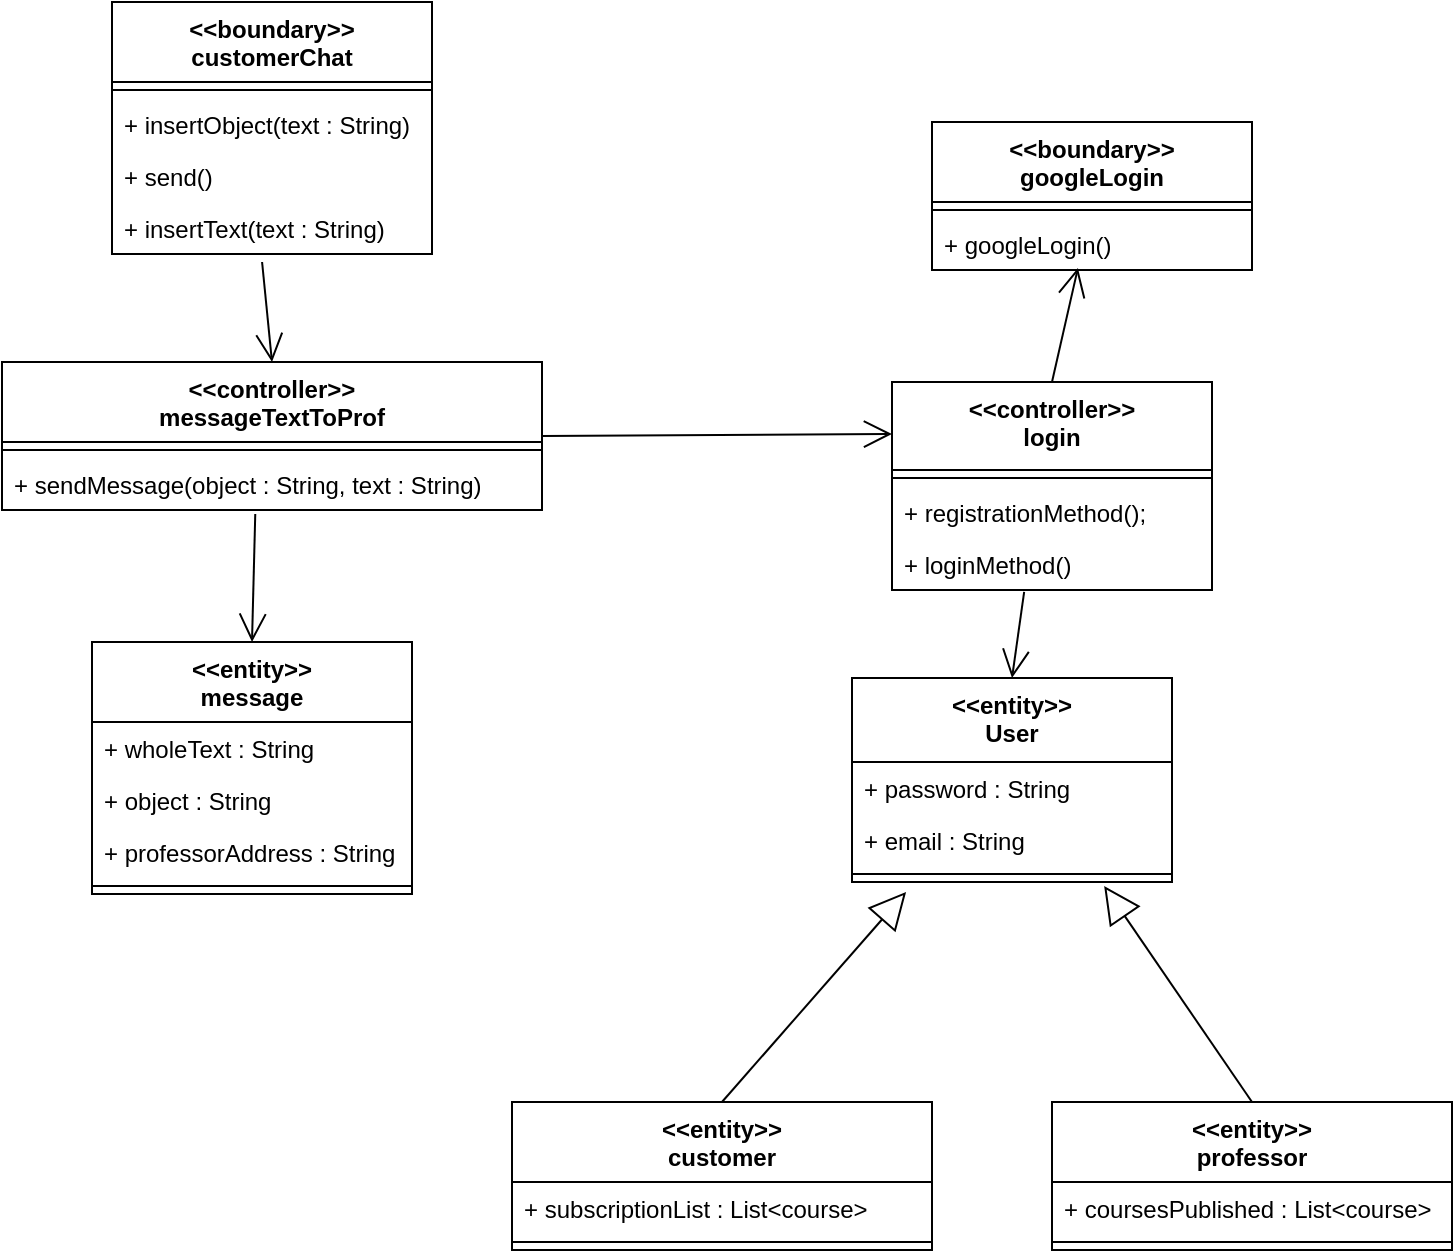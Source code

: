 <mxfile version="22.0.2" type="device">
  <diagram name="Page-1" id="FhFNv42Y0BnzfEH5ukr2">
    <mxGraphModel dx="1141" dy="579" grid="1" gridSize="10" guides="1" tooltips="1" connect="1" arrows="1" fold="1" page="1" pageScale="1" pageWidth="850" pageHeight="1100" math="0" shadow="0">
      <root>
        <mxCell id="0" />
        <mxCell id="1" parent="0" />
        <mxCell id="viTBt2SiWbpSJIQDnTSr-1" value="&amp;lt;&amp;lt;controller&amp;gt;&amp;gt;&lt;br&gt;messageTextToProf" style="swimlane;fontStyle=1;align=center;verticalAlign=top;childLayout=stackLayout;horizontal=1;startSize=40;horizontalStack=0;resizeParent=1;resizeParentMax=0;resizeLast=0;collapsible=1;marginBottom=0;whiteSpace=wrap;html=1;" parent="1" vertex="1">
          <mxGeometry x="75" y="240" width="270" height="74" as="geometry" />
        </mxCell>
        <mxCell id="viTBt2SiWbpSJIQDnTSr-3" value="" style="line;strokeWidth=1;fillColor=none;align=left;verticalAlign=middle;spacingTop=-1;spacingLeft=3;spacingRight=3;rotatable=0;labelPosition=right;points=[];portConstraint=eastwest;strokeColor=inherit;" parent="viTBt2SiWbpSJIQDnTSr-1" vertex="1">
          <mxGeometry y="40" width="270" height="8" as="geometry" />
        </mxCell>
        <mxCell id="viTBt2SiWbpSJIQDnTSr-4" value="+ sendMessage(object : String, text : String)" style="text;strokeColor=none;fillColor=none;align=left;verticalAlign=top;spacingLeft=4;spacingRight=4;overflow=hidden;rotatable=0;points=[[0,0.5],[1,0.5]];portConstraint=eastwest;whiteSpace=wrap;html=1;" parent="viTBt2SiWbpSJIQDnTSr-1" vertex="1">
          <mxGeometry y="48" width="270" height="26" as="geometry" />
        </mxCell>
        <mxCell id="viTBt2SiWbpSJIQDnTSr-5" value="&amp;lt;&amp;lt;boundary&amp;gt;&amp;gt;&lt;br&gt;customerChat&lt;br&gt;" style="swimlane;fontStyle=1;align=center;verticalAlign=top;childLayout=stackLayout;horizontal=1;startSize=40;horizontalStack=0;resizeParent=1;resizeParentMax=0;resizeLast=0;collapsible=1;marginBottom=0;whiteSpace=wrap;html=1;" parent="1" vertex="1">
          <mxGeometry x="130" y="60" width="160" height="126" as="geometry" />
        </mxCell>
        <mxCell id="viTBt2SiWbpSJIQDnTSr-7" value="" style="line;strokeWidth=1;fillColor=none;align=left;verticalAlign=middle;spacingTop=-1;spacingLeft=3;spacingRight=3;rotatable=0;labelPosition=right;points=[];portConstraint=eastwest;strokeColor=inherit;" parent="viTBt2SiWbpSJIQDnTSr-5" vertex="1">
          <mxGeometry y="40" width="160" height="8" as="geometry" />
        </mxCell>
        <mxCell id="viTBt2SiWbpSJIQDnTSr-27" value="+ insertObject(text : String)" style="text;strokeColor=none;fillColor=none;align=left;verticalAlign=top;spacingLeft=4;spacingRight=4;overflow=hidden;rotatable=0;points=[[0,0.5],[1,0.5]];portConstraint=eastwest;whiteSpace=wrap;html=1;" parent="viTBt2SiWbpSJIQDnTSr-5" vertex="1">
          <mxGeometry y="48" width="160" height="26" as="geometry" />
        </mxCell>
        <mxCell id="viTBt2SiWbpSJIQDnTSr-28" value="+ send()" style="text;strokeColor=none;fillColor=none;align=left;verticalAlign=top;spacingLeft=4;spacingRight=4;overflow=hidden;rotatable=0;points=[[0,0.5],[1,0.5]];portConstraint=eastwest;whiteSpace=wrap;html=1;" parent="viTBt2SiWbpSJIQDnTSr-5" vertex="1">
          <mxGeometry y="74" width="160" height="26" as="geometry" />
        </mxCell>
        <mxCell id="viTBt2SiWbpSJIQDnTSr-6" value="+ insertText(text : String)" style="text;strokeColor=none;fillColor=none;align=left;verticalAlign=top;spacingLeft=4;spacingRight=4;overflow=hidden;rotatable=0;points=[[0,0.5],[1,0.5]];portConstraint=eastwest;whiteSpace=wrap;html=1;" parent="viTBt2SiWbpSJIQDnTSr-5" vertex="1">
          <mxGeometry y="100" width="160" height="26" as="geometry" />
        </mxCell>
        <mxCell id="viTBt2SiWbpSJIQDnTSr-17" value="&amp;lt;&amp;lt;entity&amp;gt;&amp;gt;&lt;br&gt;message" style="swimlane;fontStyle=1;align=center;verticalAlign=top;childLayout=stackLayout;horizontal=1;startSize=40;horizontalStack=0;resizeParent=1;resizeParentMax=0;resizeLast=0;collapsible=1;marginBottom=0;whiteSpace=wrap;html=1;" parent="1" vertex="1">
          <mxGeometry x="120" y="380" width="160" height="126" as="geometry" />
        </mxCell>
        <mxCell id="viTBt2SiWbpSJIQDnTSr-18" value="+ wholeText : String" style="text;strokeColor=none;fillColor=none;align=left;verticalAlign=top;spacingLeft=4;spacingRight=4;overflow=hidden;rotatable=0;points=[[0,0.5],[1,0.5]];portConstraint=eastwest;whiteSpace=wrap;html=1;" parent="viTBt2SiWbpSJIQDnTSr-17" vertex="1">
          <mxGeometry y="40" width="160" height="26" as="geometry" />
        </mxCell>
        <mxCell id="viTBt2SiWbpSJIQDnTSr-26" value="+ object : String" style="text;strokeColor=none;fillColor=none;align=left;verticalAlign=top;spacingLeft=4;spacingRight=4;overflow=hidden;rotatable=0;points=[[0,0.5],[1,0.5]];portConstraint=eastwest;whiteSpace=wrap;html=1;" parent="viTBt2SiWbpSJIQDnTSr-17" vertex="1">
          <mxGeometry y="66" width="160" height="26" as="geometry" />
        </mxCell>
        <mxCell id="viTBt2SiWbpSJIQDnTSr-23" value="+ professorAddress : String" style="text;strokeColor=none;fillColor=none;align=left;verticalAlign=top;spacingLeft=4;spacingRight=4;overflow=hidden;rotatable=0;points=[[0,0.5],[1,0.5]];portConstraint=eastwest;whiteSpace=wrap;html=1;" parent="viTBt2SiWbpSJIQDnTSr-17" vertex="1">
          <mxGeometry y="92" width="160" height="26" as="geometry" />
        </mxCell>
        <mxCell id="viTBt2SiWbpSJIQDnTSr-19" value="" style="line;strokeWidth=1;fillColor=none;align=left;verticalAlign=middle;spacingTop=-1;spacingLeft=3;spacingRight=3;rotatable=0;labelPosition=right;points=[];portConstraint=eastwest;strokeColor=inherit;" parent="viTBt2SiWbpSJIQDnTSr-17" vertex="1">
          <mxGeometry y="118" width="160" height="8" as="geometry" />
        </mxCell>
        <mxCell id="viTBt2SiWbpSJIQDnTSr-21" value="" style="endArrow=open;endFill=1;endSize=12;html=1;rounded=0;entryX=0.5;entryY=0;entryDx=0;entryDy=0;exitX=0.469;exitY=1.154;exitDx=0;exitDy=0;exitPerimeter=0;" parent="1" source="viTBt2SiWbpSJIQDnTSr-6" target="viTBt2SiWbpSJIQDnTSr-1" edge="1">
          <mxGeometry width="160" relative="1" as="geometry">
            <mxPoint x="200" y="190" as="sourcePoint" />
            <mxPoint x="540" y="290" as="targetPoint" />
          </mxGeometry>
        </mxCell>
        <mxCell id="viTBt2SiWbpSJIQDnTSr-22" value="" style="endArrow=open;endFill=1;endSize=12;html=1;rounded=0;exitX=0.469;exitY=1.077;exitDx=0;exitDy=0;exitPerimeter=0;entryX=0.5;entryY=0;entryDx=0;entryDy=0;" parent="1" source="viTBt2SiWbpSJIQDnTSr-4" target="viTBt2SiWbpSJIQDnTSr-17" edge="1">
          <mxGeometry width="160" relative="1" as="geometry">
            <mxPoint x="200" y="550" as="sourcePoint" />
            <mxPoint x="360" y="550" as="targetPoint" />
          </mxGeometry>
        </mxCell>
        <mxCell id="viTBt2SiWbpSJIQDnTSr-29" value="&amp;lt;&amp;lt;controller&amp;gt;&amp;gt;&lt;br&gt;login" style="swimlane;fontStyle=1;align=center;verticalAlign=top;childLayout=stackLayout;horizontal=1;startSize=44;horizontalStack=0;resizeParent=1;resizeParentMax=0;resizeLast=0;collapsible=1;marginBottom=0;whiteSpace=wrap;html=1;" parent="1" vertex="1">
          <mxGeometry x="520" y="250" width="160" height="104" as="geometry" />
        </mxCell>
        <mxCell id="viTBt2SiWbpSJIQDnTSr-31" value="" style="line;strokeWidth=1;fillColor=none;align=left;verticalAlign=middle;spacingTop=-1;spacingLeft=3;spacingRight=3;rotatable=0;labelPosition=right;points=[];portConstraint=eastwest;strokeColor=inherit;" parent="viTBt2SiWbpSJIQDnTSr-29" vertex="1">
          <mxGeometry y="44" width="160" height="8" as="geometry" />
        </mxCell>
        <mxCell id="viTBt2SiWbpSJIQDnTSr-54" value="+ registrationMethod();" style="text;strokeColor=none;fillColor=none;align=left;verticalAlign=top;spacingLeft=4;spacingRight=4;overflow=hidden;rotatable=0;points=[[0,0.5],[1,0.5]];portConstraint=eastwest;whiteSpace=wrap;html=1;" parent="viTBt2SiWbpSJIQDnTSr-29" vertex="1">
          <mxGeometry y="52" width="160" height="26" as="geometry" />
        </mxCell>
        <mxCell id="viTBt2SiWbpSJIQDnTSr-32" value="+ loginMethod()" style="text;strokeColor=none;fillColor=none;align=left;verticalAlign=top;spacingLeft=4;spacingRight=4;overflow=hidden;rotatable=0;points=[[0,0.5],[1,0.5]];portConstraint=eastwest;whiteSpace=wrap;html=1;" parent="viTBt2SiWbpSJIQDnTSr-29" vertex="1">
          <mxGeometry y="78" width="160" height="26" as="geometry" />
        </mxCell>
        <mxCell id="viTBt2SiWbpSJIQDnTSr-33" value="&amp;lt;&amp;lt;boundary&amp;gt;&amp;gt;&lt;br&gt;googleLogin" style="swimlane;fontStyle=1;align=center;verticalAlign=top;childLayout=stackLayout;horizontal=1;startSize=40;horizontalStack=0;resizeParent=1;resizeParentMax=0;resizeLast=0;collapsible=1;marginBottom=0;whiteSpace=wrap;html=1;" parent="1" vertex="1">
          <mxGeometry x="540" y="120" width="160" height="74" as="geometry" />
        </mxCell>
        <mxCell id="viTBt2SiWbpSJIQDnTSr-35" value="" style="line;strokeWidth=1;fillColor=none;align=left;verticalAlign=middle;spacingTop=-1;spacingLeft=3;spacingRight=3;rotatable=0;labelPosition=right;points=[];portConstraint=eastwest;strokeColor=inherit;" parent="viTBt2SiWbpSJIQDnTSr-33" vertex="1">
          <mxGeometry y="40" width="160" height="8" as="geometry" />
        </mxCell>
        <mxCell id="viTBt2SiWbpSJIQDnTSr-36" value="+ googleLogin()" style="text;strokeColor=none;fillColor=none;align=left;verticalAlign=top;spacingLeft=4;spacingRight=4;overflow=hidden;rotatable=0;points=[[0,0.5],[1,0.5]];portConstraint=eastwest;whiteSpace=wrap;html=1;" parent="viTBt2SiWbpSJIQDnTSr-33" vertex="1">
          <mxGeometry y="48" width="160" height="26" as="geometry" />
        </mxCell>
        <mxCell id="viTBt2SiWbpSJIQDnTSr-37" value="&amp;lt;&amp;lt;entity&amp;gt;&amp;gt;&lt;br&gt;User" style="swimlane;fontStyle=1;align=center;verticalAlign=top;childLayout=stackLayout;horizontal=1;startSize=42;horizontalStack=0;resizeParent=1;resizeParentMax=0;resizeLast=0;collapsible=1;marginBottom=0;whiteSpace=wrap;html=1;" parent="1" vertex="1">
          <mxGeometry x="500" y="398" width="160" height="102" as="geometry" />
        </mxCell>
        <mxCell id="viTBt2SiWbpSJIQDnTSr-55" value="+ password : String" style="text;strokeColor=none;fillColor=none;align=left;verticalAlign=top;spacingLeft=4;spacingRight=4;overflow=hidden;rotatable=0;points=[[0,0.5],[1,0.5]];portConstraint=eastwest;whiteSpace=wrap;html=1;" parent="viTBt2SiWbpSJIQDnTSr-37" vertex="1">
          <mxGeometry y="42" width="160" height="26" as="geometry" />
        </mxCell>
        <mxCell id="viTBt2SiWbpSJIQDnTSr-38" value="+ email : String" style="text;strokeColor=none;fillColor=none;align=left;verticalAlign=top;spacingLeft=4;spacingRight=4;overflow=hidden;rotatable=0;points=[[0,0.5],[1,0.5]];portConstraint=eastwest;whiteSpace=wrap;html=1;" parent="viTBt2SiWbpSJIQDnTSr-37" vertex="1">
          <mxGeometry y="68" width="160" height="26" as="geometry" />
        </mxCell>
        <mxCell id="viTBt2SiWbpSJIQDnTSr-39" value="" style="line;strokeWidth=1;fillColor=none;align=left;verticalAlign=middle;spacingTop=-1;spacingLeft=3;spacingRight=3;rotatable=0;labelPosition=right;points=[];portConstraint=eastwest;strokeColor=inherit;" parent="viTBt2SiWbpSJIQDnTSr-37" vertex="1">
          <mxGeometry y="94" width="160" height="8" as="geometry" />
        </mxCell>
        <mxCell id="viTBt2SiWbpSJIQDnTSr-41" value="&amp;lt;&amp;lt;entity&amp;gt;&amp;gt;&lt;br&gt;customer" style="swimlane;fontStyle=1;align=center;verticalAlign=top;childLayout=stackLayout;horizontal=1;startSize=40;horizontalStack=0;resizeParent=1;resizeParentMax=0;resizeLast=0;collapsible=1;marginBottom=0;whiteSpace=wrap;html=1;" parent="1" vertex="1">
          <mxGeometry x="330" y="610" width="210" height="74" as="geometry" />
        </mxCell>
        <mxCell id="viTBt2SiWbpSJIQDnTSr-42" value="+ subscriptionList : List&amp;lt;course&amp;gt;" style="text;strokeColor=none;fillColor=none;align=left;verticalAlign=top;spacingLeft=4;spacingRight=4;overflow=hidden;rotatable=0;points=[[0,0.5],[1,0.5]];portConstraint=eastwest;whiteSpace=wrap;html=1;" parent="viTBt2SiWbpSJIQDnTSr-41" vertex="1">
          <mxGeometry y="40" width="210" height="26" as="geometry" />
        </mxCell>
        <mxCell id="viTBt2SiWbpSJIQDnTSr-43" value="" style="line;strokeWidth=1;fillColor=none;align=left;verticalAlign=middle;spacingTop=-1;spacingLeft=3;spacingRight=3;rotatable=0;labelPosition=right;points=[];portConstraint=eastwest;strokeColor=inherit;" parent="viTBt2SiWbpSJIQDnTSr-41" vertex="1">
          <mxGeometry y="66" width="210" height="8" as="geometry" />
        </mxCell>
        <mxCell id="viTBt2SiWbpSJIQDnTSr-45" value="&amp;lt;&amp;lt;entity&amp;gt;&amp;gt;&lt;br&gt;professor" style="swimlane;fontStyle=1;align=center;verticalAlign=top;childLayout=stackLayout;horizontal=1;startSize=40;horizontalStack=0;resizeParent=1;resizeParentMax=0;resizeLast=0;collapsible=1;marginBottom=0;whiteSpace=wrap;html=1;" parent="1" vertex="1">
          <mxGeometry x="600" y="610" width="200" height="74" as="geometry" />
        </mxCell>
        <mxCell id="viTBt2SiWbpSJIQDnTSr-46" value="+ coursesPublished : List&amp;lt;course&amp;gt;" style="text;strokeColor=none;fillColor=none;align=left;verticalAlign=top;spacingLeft=4;spacingRight=4;overflow=hidden;rotatable=0;points=[[0,0.5],[1,0.5]];portConstraint=eastwest;whiteSpace=wrap;html=1;" parent="viTBt2SiWbpSJIQDnTSr-45" vertex="1">
          <mxGeometry y="40" width="200" height="26" as="geometry" />
        </mxCell>
        <mxCell id="viTBt2SiWbpSJIQDnTSr-47" value="" style="line;strokeWidth=1;fillColor=none;align=left;verticalAlign=middle;spacingTop=-1;spacingLeft=3;spacingRight=3;rotatable=0;labelPosition=right;points=[];portConstraint=eastwest;strokeColor=inherit;" parent="viTBt2SiWbpSJIQDnTSr-45" vertex="1">
          <mxGeometry y="66" width="200" height="8" as="geometry" />
        </mxCell>
        <mxCell id="viTBt2SiWbpSJIQDnTSr-49" value="" style="endArrow=open;endFill=1;endSize=12;html=1;rounded=0;exitX=1;exitY=0.5;exitDx=0;exitDy=0;entryX=0;entryY=0.25;entryDx=0;entryDy=0;" parent="1" source="viTBt2SiWbpSJIQDnTSr-1" target="viTBt2SiWbpSJIQDnTSr-29" edge="1">
          <mxGeometry width="160" relative="1" as="geometry">
            <mxPoint x="400" y="330" as="sourcePoint" />
            <mxPoint x="560" y="330" as="targetPoint" />
          </mxGeometry>
        </mxCell>
        <mxCell id="viTBt2SiWbpSJIQDnTSr-50" value="" style="endArrow=open;endFill=1;endSize=12;html=1;rounded=0;exitX=0.5;exitY=0;exitDx=0;exitDy=0;entryX=0.456;entryY=0.962;entryDx=0;entryDy=0;entryPerimeter=0;" parent="1" source="viTBt2SiWbpSJIQDnTSr-29" target="viTBt2SiWbpSJIQDnTSr-36" edge="1">
          <mxGeometry width="160" relative="1" as="geometry">
            <mxPoint x="380" y="370" as="sourcePoint" />
            <mxPoint x="540" y="370" as="targetPoint" />
          </mxGeometry>
        </mxCell>
        <mxCell id="viTBt2SiWbpSJIQDnTSr-51" value="" style="endArrow=open;endFill=1;endSize=12;html=1;rounded=0;exitX=0.413;exitY=1.038;exitDx=0;exitDy=0;exitPerimeter=0;entryX=0.5;entryY=0;entryDx=0;entryDy=0;" parent="1" source="viTBt2SiWbpSJIQDnTSr-32" target="viTBt2SiWbpSJIQDnTSr-37" edge="1">
          <mxGeometry width="160" relative="1" as="geometry">
            <mxPoint x="370" y="450" as="sourcePoint" />
            <mxPoint x="530" y="450" as="targetPoint" />
          </mxGeometry>
        </mxCell>
        <mxCell id="viTBt2SiWbpSJIQDnTSr-52" value="" style="endArrow=block;endSize=16;endFill=0;html=1;rounded=0;exitX=0.5;exitY=0;exitDx=0;exitDy=0;entryX=0.169;entryY=1.192;entryDx=0;entryDy=0;entryPerimeter=0;" parent="1" source="viTBt2SiWbpSJIQDnTSr-41" edge="1">
          <mxGeometry width="160" relative="1" as="geometry">
            <mxPoint x="380" y="560" as="sourcePoint" />
            <mxPoint x="527.04" y="504.992" as="targetPoint" />
          </mxGeometry>
        </mxCell>
        <mxCell id="viTBt2SiWbpSJIQDnTSr-53" value="" style="endArrow=block;endSize=16;endFill=0;html=1;rounded=0;exitX=0.5;exitY=0;exitDx=0;exitDy=0;entryX=0.788;entryY=1.077;entryDx=0;entryDy=0;entryPerimeter=0;" parent="1" source="viTBt2SiWbpSJIQDnTSr-45" edge="1">
          <mxGeometry width="160" relative="1" as="geometry">
            <mxPoint x="563" y="603" as="sourcePoint" />
            <mxPoint x="626.08" y="502.002" as="targetPoint" />
          </mxGeometry>
        </mxCell>
      </root>
    </mxGraphModel>
  </diagram>
</mxfile>
